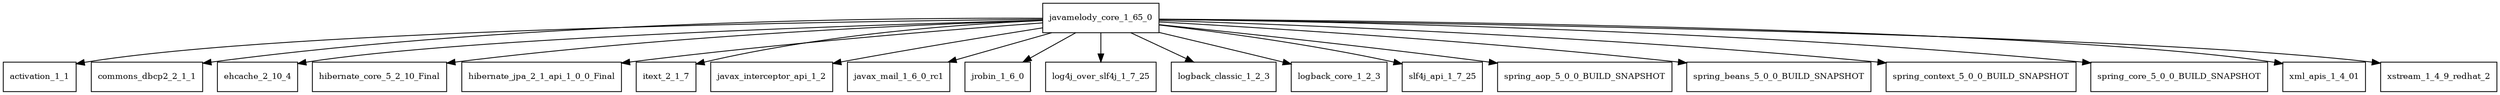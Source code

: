 digraph javamelody_core_1_65_0_dependencies {
  node [shape = box, fontsize=10.0];
  javamelody_core_1_65_0 -> activation_1_1;
  javamelody_core_1_65_0 -> commons_dbcp2_2_1_1;
  javamelody_core_1_65_0 -> ehcache_2_10_4;
  javamelody_core_1_65_0 -> hibernate_core_5_2_10_Final;
  javamelody_core_1_65_0 -> hibernate_jpa_2_1_api_1_0_0_Final;
  javamelody_core_1_65_0 -> itext_2_1_7;
  javamelody_core_1_65_0 -> javax_interceptor_api_1_2;
  javamelody_core_1_65_0 -> javax_mail_1_6_0_rc1;
  javamelody_core_1_65_0 -> jrobin_1_6_0;
  javamelody_core_1_65_0 -> log4j_over_slf4j_1_7_25;
  javamelody_core_1_65_0 -> logback_classic_1_2_3;
  javamelody_core_1_65_0 -> logback_core_1_2_3;
  javamelody_core_1_65_0 -> slf4j_api_1_7_25;
  javamelody_core_1_65_0 -> spring_aop_5_0_0_BUILD_SNAPSHOT;
  javamelody_core_1_65_0 -> spring_beans_5_0_0_BUILD_SNAPSHOT;
  javamelody_core_1_65_0 -> spring_context_5_0_0_BUILD_SNAPSHOT;
  javamelody_core_1_65_0 -> spring_core_5_0_0_BUILD_SNAPSHOT;
  javamelody_core_1_65_0 -> xml_apis_1_4_01;
  javamelody_core_1_65_0 -> xstream_1_4_9_redhat_2;
}
